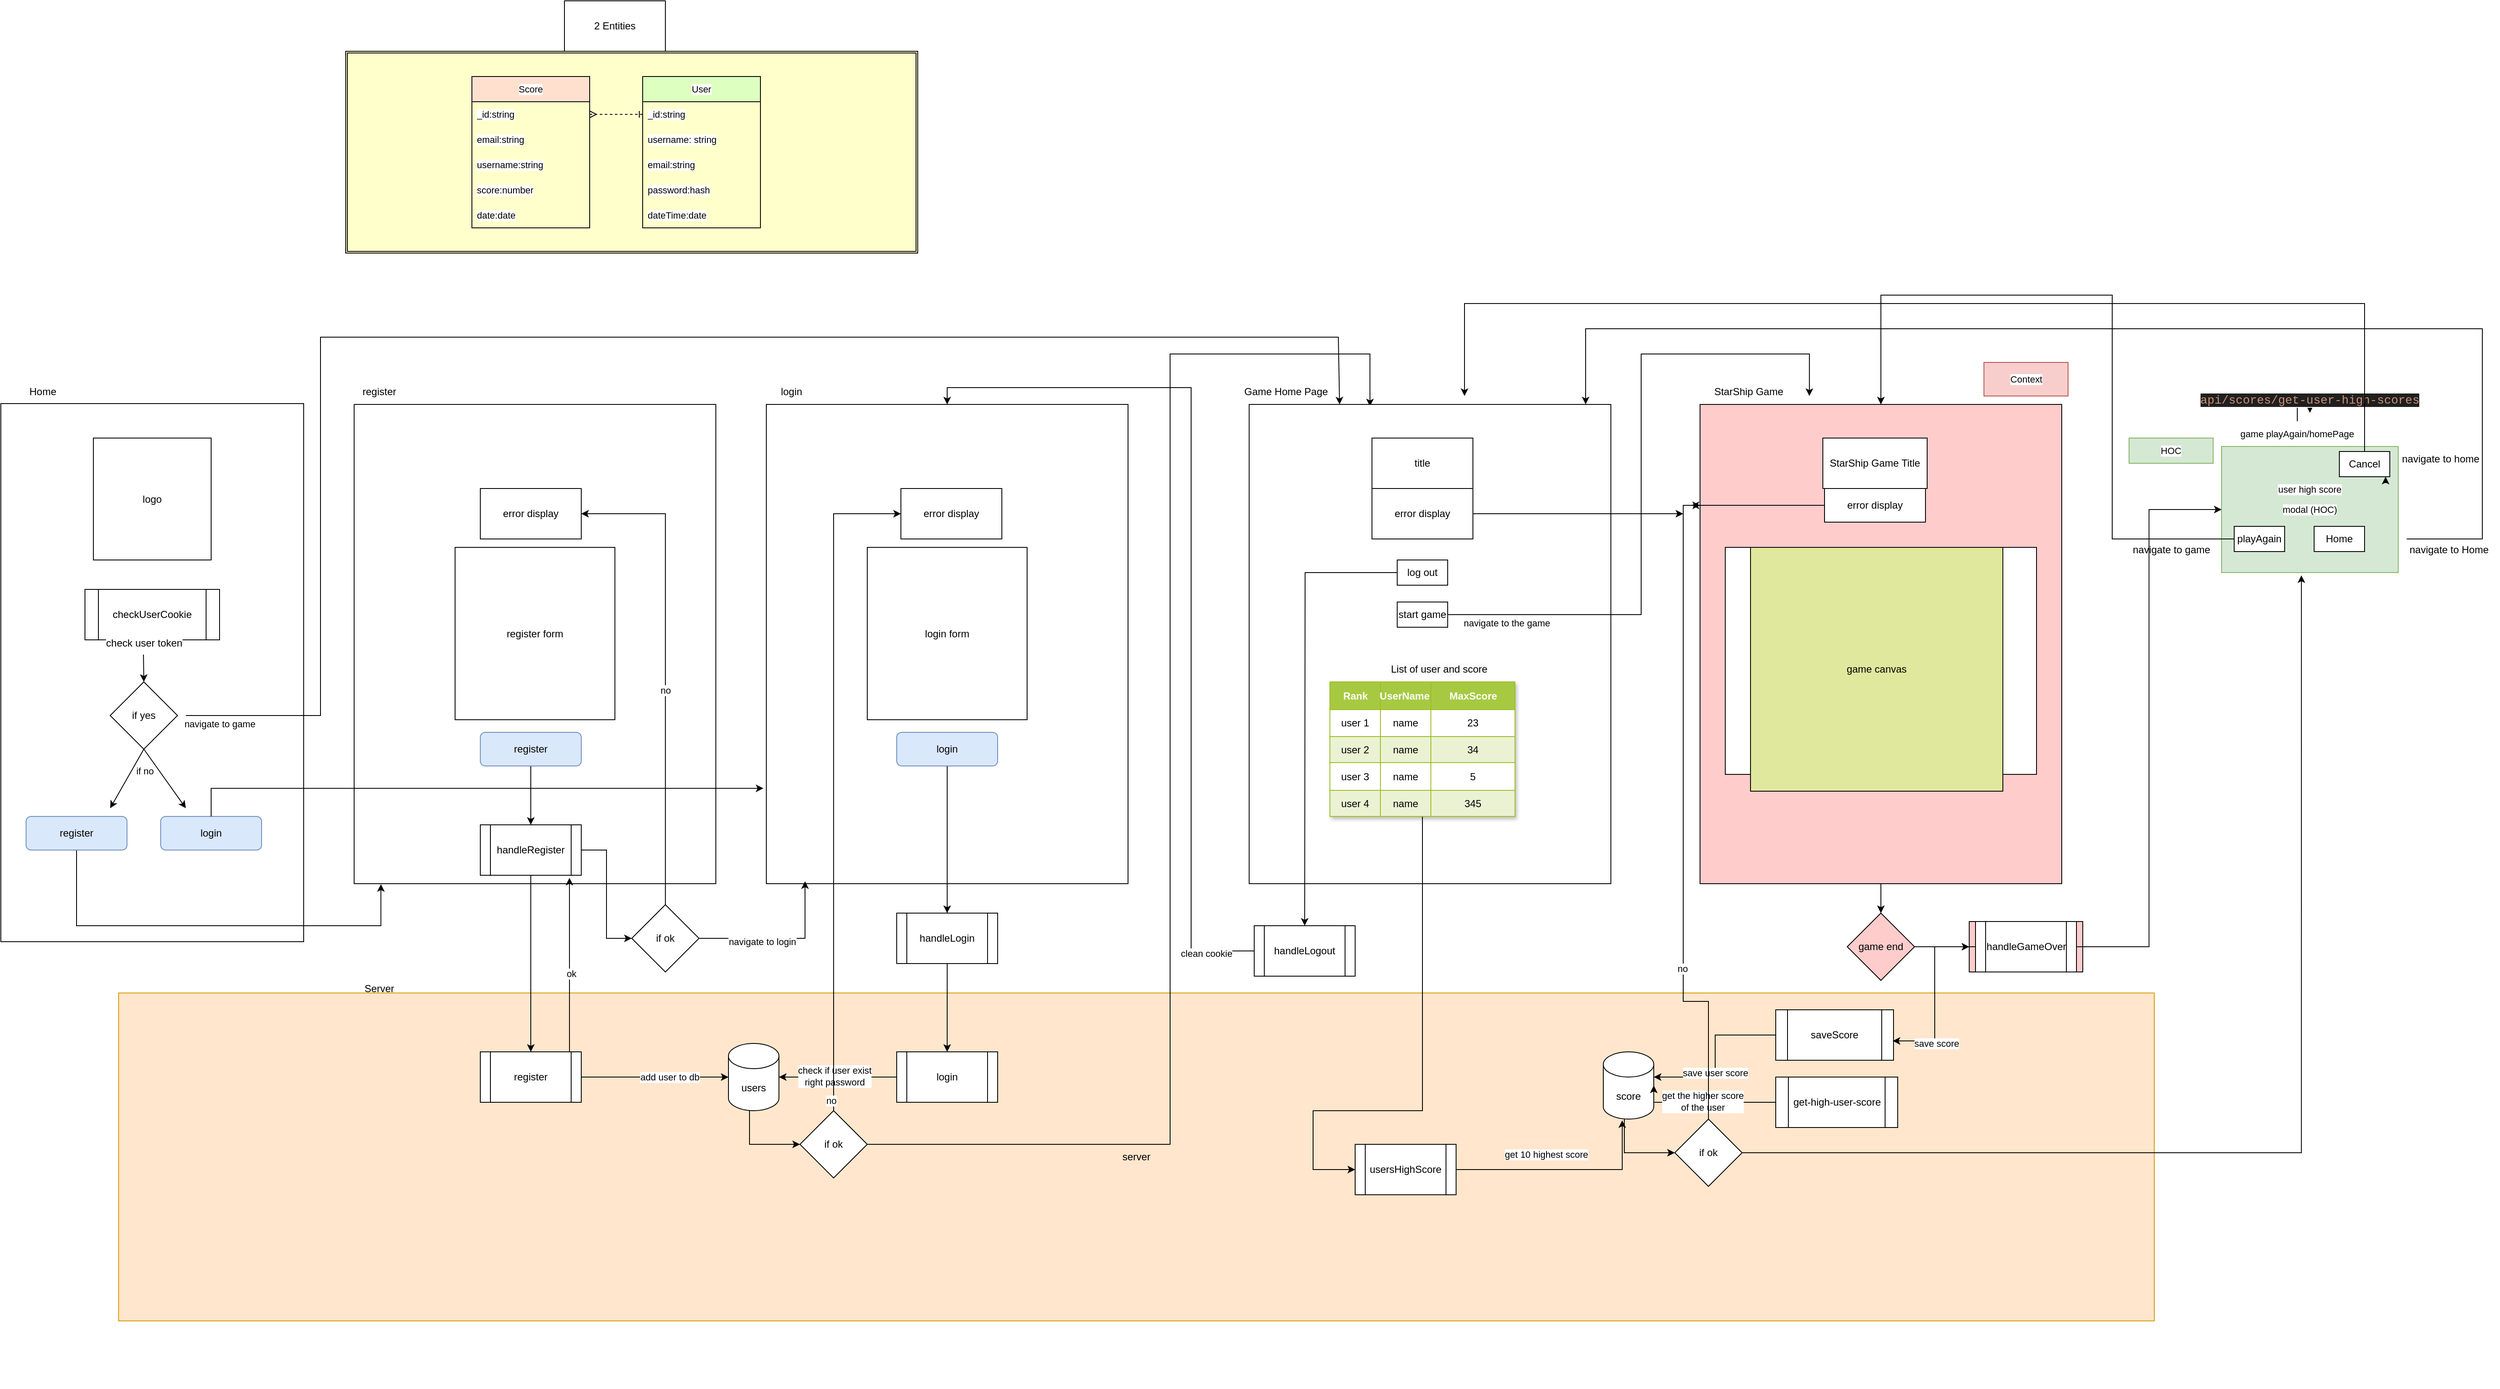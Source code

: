 <mxfile version="26.0.8">
  <diagram name="Page-1" id="k-P0Dg9uhMss6Fge-bEl">
    <mxGraphModel grid="1" page="1" gridSize="10" guides="1" tooltips="1" connect="1" arrows="1" fold="1" pageScale="1" pageWidth="850" pageHeight="1100" math="0" shadow="0">
      <root>
        <mxCell id="0" />
        <mxCell id="1" parent="0" />
        <mxCell id="sQpi-HUl-UVFbco0kwgm-92" value="" style="rounded=0;whiteSpace=wrap;html=1;fillColor=light-dark(#FFCCCC,var(--ge-dark-color, #121212));" vertex="1" parent="1">
          <mxGeometry x="-12410" y="-9250" width="430" height="570" as="geometry" />
        </mxCell>
        <mxCell id="bscVMvm17ffWbcOlfLfP-103" value="2 Entities" style="rounded=0;whiteSpace=wrap;html=1;" vertex="1" parent="1">
          <mxGeometry x="-13760" y="-9730" width="120" height="60" as="geometry" />
        </mxCell>
        <mxCell id="bscVMvm17ffWbcOlfLfP-102" value="" style="shape=ext;double=1;rounded=0;whiteSpace=wrap;html=1;fillColor=light-dark(#FFFFCC,var(--ge-dark-color, #121212));" vertex="1" parent="1">
          <mxGeometry x="-14020" y="-9670" width="680" height="240" as="geometry" />
        </mxCell>
        <mxCell id="sQpi-HUl-UVFbco0kwgm-53" value="" style="rounded=0;whiteSpace=wrap;html=1;" vertex="1" parent="1">
          <mxGeometry x="-12916" y="-9080" width="370" height="270" as="geometry" />
        </mxCell>
        <mxCell id="sQpi-HUl-UVFbco0kwgm-2" value="" style="rounded=0;whiteSpace=wrap;html=1;" vertex="1" parent="1">
          <mxGeometry x="-14430" y="-9251" width="360" height="640" as="geometry" />
        </mxCell>
        <mxCell id="sQpi-HUl-UVFbco0kwgm-49" value="server" style="rounded=0;whiteSpace=wrap;html=1;fillColor=#ffe6cc;strokeColor=#d79b00;" vertex="1" parent="1">
          <mxGeometry x="-14290" y="-8550" width="2420" height="390" as="geometry" />
        </mxCell>
        <mxCell id="sQpi-HUl-UVFbco0kwgm-1" value="logo" style="rounded=0;whiteSpace=wrap;html=1;" vertex="1" parent="1">
          <mxGeometry x="-14320" y="-9210" width="140" height="145" as="geometry" />
        </mxCell>
        <mxCell id="sQpi-HUl-UVFbco0kwgm-3" style="edgeStyle=orthogonalEdgeStyle;rounded=0;orthogonalLoop=1;jettySize=auto;html=1;entryX=0.074;entryY=1.001;entryDx=0;entryDy=0;entryPerimeter=0;" edge="1" parent="1" source="sQpi-HUl-UVFbco0kwgm-4" target="sQpi-HUl-UVFbco0kwgm-6">
          <mxGeometry relative="1" as="geometry">
            <mxPoint x="-13950" y="-8669" as="targetPoint" />
            <Array as="points">
              <mxPoint x="-14340" y="-8630" />
              <mxPoint x="-13978" y="-8630" />
            </Array>
          </mxGeometry>
        </mxCell>
        <mxCell id="sQpi-HUl-UVFbco0kwgm-4" value="register" style="rounded=1;whiteSpace=wrap;html=1;fillColor=#dae8fc;strokeColor=#6c8ebf;" vertex="1" parent="1">
          <mxGeometry x="-14400" y="-8760" width="120" height="40" as="geometry" />
        </mxCell>
        <mxCell id="sQpi-HUl-UVFbco0kwgm-5" value="login" style="rounded=1;whiteSpace=wrap;html=1;fillColor=#dae8fc;strokeColor=#6c8ebf;" vertex="1" parent="1">
          <mxGeometry x="-14240" y="-8760" width="120" height="40" as="geometry" />
        </mxCell>
        <mxCell id="sQpi-HUl-UVFbco0kwgm-6" value="" style="rounded=0;whiteSpace=wrap;html=1;" vertex="1" parent="1">
          <mxGeometry x="-14010" y="-9250" width="430" height="570" as="geometry" />
        </mxCell>
        <mxCell id="sQpi-HUl-UVFbco0kwgm-7" value="register" style="text;html=1;align=center;verticalAlign=middle;whiteSpace=wrap;rounded=0;" vertex="1" parent="1">
          <mxGeometry x="-14010" y="-9280" width="60" height="30" as="geometry" />
        </mxCell>
        <mxCell id="sQpi-HUl-UVFbco0kwgm-8" value="register form" style="rounded=0;whiteSpace=wrap;html=1;" vertex="1" parent="1">
          <mxGeometry x="-13890" y="-9080" width="190" height="205" as="geometry" />
        </mxCell>
        <mxCell id="sQpi-HUl-UVFbco0kwgm-9" style="edgeStyle=orthogonalEdgeStyle;rounded=0;orthogonalLoop=1;jettySize=auto;html=1;entryX=0.5;entryY=0;entryDx=0;entryDy=0;" edge="1" parent="1" source="sQpi-HUl-UVFbco0kwgm-10" target="sQpi-HUl-UVFbco0kwgm-12">
          <mxGeometry relative="1" as="geometry" />
        </mxCell>
        <mxCell id="sQpi-HUl-UVFbco0kwgm-10" value="register" style="rounded=1;whiteSpace=wrap;html=1;fillColor=#dae8fc;strokeColor=#6c8ebf;" vertex="1" parent="1">
          <mxGeometry x="-13860" y="-8860" width="120" height="40" as="geometry" />
        </mxCell>
        <mxCell id="sQpi-HUl-UVFbco0kwgm-11" style="edgeStyle=orthogonalEdgeStyle;rounded=0;orthogonalLoop=1;jettySize=auto;html=1;entryX=0;entryY=0.5;entryDx=0;entryDy=0;" edge="1" parent="1" source="sQpi-HUl-UVFbco0kwgm-12" target="sQpi-HUl-UVFbco0kwgm-23">
          <mxGeometry relative="1" as="geometry" />
        </mxCell>
        <mxCell id="sQpi-HUl-UVFbco0kwgm-12" value="handleRegister" style="shape=process;whiteSpace=wrap;html=1;backgroundOutline=1;" vertex="1" parent="1">
          <mxGeometry x="-13860" y="-8750" width="120" height="60" as="geometry" />
        </mxCell>
        <mxCell id="sQpi-HUl-UVFbco0kwgm-13" style="edgeStyle=orthogonalEdgeStyle;rounded=0;orthogonalLoop=1;jettySize=auto;html=1;" edge="1" parent="1" source="sQpi-HUl-UVFbco0kwgm-15" target="sQpi-HUl-UVFbco0kwgm-18">
          <mxGeometry relative="1" as="geometry">
            <mxPoint x="-14030" y="-8450" as="targetPoint" />
          </mxGeometry>
        </mxCell>
        <mxCell id="sQpi-HUl-UVFbco0kwgm-14" value="add user to db" style="edgeLabel;html=1;align=center;verticalAlign=middle;resizable=0;points=[];" connectable="0" vertex="1" parent="sQpi-HUl-UVFbco0kwgm-13">
          <mxGeometry x="0.197" relative="1" as="geometry">
            <mxPoint as="offset" />
          </mxGeometry>
        </mxCell>
        <mxCell id="sQpi-HUl-UVFbco0kwgm-15" value="register" style="shape=process;whiteSpace=wrap;html=1;backgroundOutline=1;" vertex="1" parent="1">
          <mxGeometry x="-13860" y="-8480" width="120" height="60" as="geometry" />
        </mxCell>
        <mxCell id="sQpi-HUl-UVFbco0kwgm-16" style="edgeStyle=orthogonalEdgeStyle;rounded=0;orthogonalLoop=1;jettySize=auto;html=1;" edge="1" parent="1" source="sQpi-HUl-UVFbco0kwgm-12" target="sQpi-HUl-UVFbco0kwgm-15">
          <mxGeometry relative="1" as="geometry" />
        </mxCell>
        <mxCell id="sQpi-HUl-UVFbco0kwgm-17" style="edgeStyle=orthogonalEdgeStyle;rounded=0;orthogonalLoop=1;jettySize=auto;html=1;" edge="1" parent="1" source="sQpi-HUl-UVFbco0kwgm-18" target="sQpi-HUl-UVFbco0kwgm-37">
          <mxGeometry relative="1" as="geometry">
            <Array as="points">
              <mxPoint x="-13540" y="-8370" />
            </Array>
          </mxGeometry>
        </mxCell>
        <mxCell id="sQpi-HUl-UVFbco0kwgm-18" value="users" style="shape=cylinder3;whiteSpace=wrap;html=1;boundedLbl=1;backgroundOutline=1;size=15;" vertex="1" parent="1">
          <mxGeometry x="-13565" y="-8490" width="60" height="80" as="geometry" />
        </mxCell>
        <mxCell id="sQpi-HUl-UVFbco0kwgm-19" style="edgeStyle=orthogonalEdgeStyle;rounded=0;orthogonalLoop=1;jettySize=auto;html=1;entryX=0.883;entryY=1.05;entryDx=0;entryDy=0;entryPerimeter=0;" edge="1" parent="1" source="sQpi-HUl-UVFbco0kwgm-15" target="sQpi-HUl-UVFbco0kwgm-12">
          <mxGeometry relative="1" as="geometry">
            <Array as="points">
              <mxPoint x="-13754" y="-8500" />
              <mxPoint x="-13754" y="-8500" />
            </Array>
          </mxGeometry>
        </mxCell>
        <mxCell id="sQpi-HUl-UVFbco0kwgm-20" value="ok" style="edgeLabel;html=1;align=center;verticalAlign=middle;resizable=0;points=[];" connectable="0" vertex="1" parent="sQpi-HUl-UVFbco0kwgm-19">
          <mxGeometry x="-0.098" y="-2" relative="1" as="geometry">
            <mxPoint as="offset" />
          </mxGeometry>
        </mxCell>
        <mxCell id="sQpi-HUl-UVFbco0kwgm-21" style="edgeStyle=orthogonalEdgeStyle;rounded=0;orthogonalLoop=1;jettySize=auto;html=1;entryX=1;entryY=0.5;entryDx=0;entryDy=0;" edge="1" parent="1" source="sQpi-HUl-UVFbco0kwgm-23" target="sQpi-HUl-UVFbco0kwgm-24">
          <mxGeometry relative="1" as="geometry">
            <Array as="points">
              <mxPoint x="-13640" y="-9120" />
            </Array>
          </mxGeometry>
        </mxCell>
        <mxCell id="sQpi-HUl-UVFbco0kwgm-22" value="no" style="edgeLabel;html=1;align=center;verticalAlign=middle;resizable=0;points=[];" connectable="0" vertex="1" parent="sQpi-HUl-UVFbco0kwgm-21">
          <mxGeometry x="-0.097" relative="1" as="geometry">
            <mxPoint as="offset" />
          </mxGeometry>
        </mxCell>
        <mxCell id="sQpi-HUl-UVFbco0kwgm-23" value="if ok" style="rhombus;whiteSpace=wrap;html=1;" vertex="1" parent="1">
          <mxGeometry x="-13680" y="-8655" width="80" height="80" as="geometry" />
        </mxCell>
        <mxCell id="sQpi-HUl-UVFbco0kwgm-24" value="error display" style="rounded=0;whiteSpace=wrap;html=1;" vertex="1" parent="1">
          <mxGeometry x="-13860" y="-9150" width="120" height="60" as="geometry" />
        </mxCell>
        <mxCell id="sQpi-HUl-UVFbco0kwgm-25" value="" style="rounded=0;whiteSpace=wrap;html=1;" vertex="1" parent="1">
          <mxGeometry x="-13520" y="-9250" width="430" height="570" as="geometry" />
        </mxCell>
        <mxCell id="sQpi-HUl-UVFbco0kwgm-26" value="login" style="text;html=1;align=center;verticalAlign=middle;whiteSpace=wrap;rounded=0;" vertex="1" parent="1">
          <mxGeometry x="-13520" y="-9280" width="60" height="30" as="geometry" />
        </mxCell>
        <mxCell id="sQpi-HUl-UVFbco0kwgm-27" value="login form" style="rounded=0;whiteSpace=wrap;html=1;" vertex="1" parent="1">
          <mxGeometry x="-13400" y="-9080" width="190" height="205" as="geometry" />
        </mxCell>
        <mxCell id="sQpi-HUl-UVFbco0kwgm-28" style="edgeStyle=orthogonalEdgeStyle;rounded=0;orthogonalLoop=1;jettySize=auto;html=1;entryX=0.5;entryY=0;entryDx=0;entryDy=0;" edge="1" parent="1" source="sQpi-HUl-UVFbco0kwgm-29" target="sQpi-HUl-UVFbco0kwgm-31">
          <mxGeometry relative="1" as="geometry" />
        </mxCell>
        <mxCell id="sQpi-HUl-UVFbco0kwgm-29" value="login" style="rounded=1;whiteSpace=wrap;html=1;fillColor=#dae8fc;strokeColor=#6c8ebf;" vertex="1" parent="1">
          <mxGeometry x="-13365" y="-8860" width="120" height="40" as="geometry" />
        </mxCell>
        <mxCell id="sQpi-HUl-UVFbco0kwgm-30" style="edgeStyle=orthogonalEdgeStyle;rounded=0;orthogonalLoop=1;jettySize=auto;html=1;entryX=0.5;entryY=0;entryDx=0;entryDy=0;" edge="1" parent="1" source="sQpi-HUl-UVFbco0kwgm-31" target="sQpi-HUl-UVFbco0kwgm-32">
          <mxGeometry relative="1" as="geometry" />
        </mxCell>
        <mxCell id="sQpi-HUl-UVFbco0kwgm-31" value="handleLogin" style="shape=process;whiteSpace=wrap;html=1;backgroundOutline=1;" vertex="1" parent="1">
          <mxGeometry x="-13365" y="-8645" width="120" height="60" as="geometry" />
        </mxCell>
        <mxCell id="sQpi-HUl-UVFbco0kwgm-32" value="login" style="shape=process;whiteSpace=wrap;html=1;backgroundOutline=1;" vertex="1" parent="1">
          <mxGeometry x="-13365" y="-8480" width="120" height="60" as="geometry" />
        </mxCell>
        <mxCell id="sQpi-HUl-UVFbco0kwgm-33" style="edgeStyle=orthogonalEdgeStyle;rounded=0;orthogonalLoop=1;jettySize=auto;html=1;entryX=1;entryY=0.5;entryDx=0;entryDy=0;entryPerimeter=0;" edge="1" parent="1" source="sQpi-HUl-UVFbco0kwgm-32" target="sQpi-HUl-UVFbco0kwgm-18">
          <mxGeometry relative="1" as="geometry" />
        </mxCell>
        <mxCell id="sQpi-HUl-UVFbco0kwgm-34" value="check if user exist&lt;div&gt;right password&lt;/div&gt;" style="edgeLabel;html=1;align=center;verticalAlign=middle;resizable=0;points=[];" connectable="0" vertex="1" parent="sQpi-HUl-UVFbco0kwgm-33">
          <mxGeometry x="0.057" y="-1" relative="1" as="geometry">
            <mxPoint as="offset" />
          </mxGeometry>
        </mxCell>
        <mxCell id="sQpi-HUl-UVFbco0kwgm-36" style="edgeStyle=orthogonalEdgeStyle;rounded=0;orthogonalLoop=1;jettySize=auto;html=1;entryX=0;entryY=0.5;entryDx=0;entryDy=0;" edge="1" parent="1" source="sQpi-HUl-UVFbco0kwgm-37" target="sQpi-HUl-UVFbco0kwgm-38">
          <mxGeometry relative="1" as="geometry">
            <Array as="points">
              <mxPoint x="-13440" y="-9120" />
            </Array>
          </mxGeometry>
        </mxCell>
        <mxCell id="bscVMvm17ffWbcOlfLfP-113" style="edgeStyle=orthogonalEdgeStyle;rounded=0;orthogonalLoop=1;jettySize=auto;html=1;entryX=0.334;entryY=0.004;entryDx=0;entryDy=0;entryPerimeter=0;" edge="1" parent="1" source="sQpi-HUl-UVFbco0kwgm-37" target="sQpi-HUl-UVFbco0kwgm-51">
          <mxGeometry relative="1" as="geometry">
            <mxPoint x="-12810" y="-9310" as="targetPoint" />
            <Array as="points">
              <mxPoint x="-13040" y="-8370" />
              <mxPoint x="-13040" y="-9310" />
              <mxPoint x="-12802" y="-9310" />
            </Array>
          </mxGeometry>
        </mxCell>
        <mxCell id="sQpi-HUl-UVFbco0kwgm-37" value="if ok" style="rhombus;whiteSpace=wrap;html=1;" vertex="1" parent="1">
          <mxGeometry x="-13480" y="-8410" width="80" height="80" as="geometry" />
        </mxCell>
        <mxCell id="sQpi-HUl-UVFbco0kwgm-38" value="error display" style="rounded=0;whiteSpace=wrap;html=1;" vertex="1" parent="1">
          <mxGeometry x="-13360" y="-9150" width="120" height="60" as="geometry" />
        </mxCell>
        <mxCell id="sQpi-HUl-UVFbco0kwgm-39" style="edgeStyle=orthogonalEdgeStyle;rounded=0;orthogonalLoop=1;jettySize=auto;html=1;entryX=0.107;entryY=0.995;entryDx=0;entryDy=0;entryPerimeter=0;" edge="1" parent="1" source="sQpi-HUl-UVFbco0kwgm-23" target="sQpi-HUl-UVFbco0kwgm-25">
          <mxGeometry relative="1" as="geometry" />
        </mxCell>
        <mxCell id="sQpi-HUl-UVFbco0kwgm-40" value="navigate to login" style="edgeLabel;html=1;align=center;verticalAlign=middle;resizable=0;points=[];" connectable="0" vertex="1" parent="sQpi-HUl-UVFbco0kwgm-39">
          <mxGeometry x="-0.226" y="-4" relative="1" as="geometry">
            <mxPoint as="offset" />
          </mxGeometry>
        </mxCell>
        <mxCell id="sQpi-HUl-UVFbco0kwgm-47" style="edgeStyle=orthogonalEdgeStyle;rounded=0;orthogonalLoop=1;jettySize=auto;html=1;entryX=-0.008;entryY=0.801;entryDx=0;entryDy=0;entryPerimeter=0;" edge="1" parent="1" source="sQpi-HUl-UVFbco0kwgm-5" target="sQpi-HUl-UVFbco0kwgm-25">
          <mxGeometry relative="1" as="geometry">
            <Array as="points">
              <mxPoint x="-14180" y="-8793" />
            </Array>
          </mxGeometry>
        </mxCell>
        <mxCell id="sQpi-HUl-UVFbco0kwgm-48" value="Server" style="text;html=1;align=center;verticalAlign=middle;whiteSpace=wrap;rounded=0;" vertex="1" parent="1">
          <mxGeometry x="-14010" y="-8570" width="60" height="30" as="geometry" />
        </mxCell>
        <mxCell id="sQpi-HUl-UVFbco0kwgm-50" value="Home" style="text;html=1;align=center;verticalAlign=middle;whiteSpace=wrap;rounded=0;" vertex="1" parent="1">
          <mxGeometry x="-14410" y="-9280" width="60" height="30" as="geometry" />
        </mxCell>
        <mxCell id="sQpi-HUl-UVFbco0kwgm-51" value="" style="rounded=0;whiteSpace=wrap;html=1;" vertex="1" parent="1">
          <mxGeometry x="-12946" y="-9250" width="430" height="570" as="geometry" />
        </mxCell>
        <mxCell id="sQpi-HUl-UVFbco0kwgm-52" value="Game Home Page" style="text;html=1;align=center;verticalAlign=middle;whiteSpace=wrap;rounded=0;" vertex="1" parent="1">
          <mxGeometry x="-12960" y="-9280" width="116" height="30" as="geometry" />
        </mxCell>
        <mxCell id="bscVMvm17ffWbcOlfLfP-128" style="edgeStyle=orthogonalEdgeStyle;rounded=0;orthogonalLoop=1;jettySize=auto;html=1;entryX=0.5;entryY=0;entryDx=0;entryDy=0;" edge="1" parent="1" source="sQpi-HUl-UVFbco0kwgm-56" target="sQpi-HUl-UVFbco0kwgm-25">
          <mxGeometry relative="1" as="geometry" />
        </mxCell>
        <mxCell id="sQpi-HUl-UVFbco0kwgm-56" value="handleLogout" style="shape=process;whiteSpace=wrap;html=1;backgroundOutline=1;" vertex="1" parent="1">
          <mxGeometry x="-12940" y="-8630" width="120" height="60" as="geometry" />
        </mxCell>
        <mxCell id="bscVMvm17ffWbcOlfLfP-131" style="edgeStyle=orthogonalEdgeStyle;rounded=0;orthogonalLoop=1;jettySize=auto;html=1;" edge="1" parent="1" source="sQpi-HUl-UVFbco0kwgm-57">
          <mxGeometry relative="1" as="geometry">
            <mxPoint x="-12430" y="-9120" as="targetPoint" />
          </mxGeometry>
        </mxCell>
        <mxCell id="sQpi-HUl-UVFbco0kwgm-57" value="error display" style="rounded=0;whiteSpace=wrap;html=1;" vertex="1" parent="1">
          <mxGeometry x="-12800" y="-9150" width="120" height="60" as="geometry" />
        </mxCell>
        <mxCell id="sQpi-HUl-UVFbco0kwgm-60" value="checkUserCookie" style="shape=process;whiteSpace=wrap;html=1;backgroundOutline=1;" vertex="1" parent="1">
          <mxGeometry x="-14330" y="-9030" width="160" height="60" as="geometry" />
        </mxCell>
        <mxCell id="sQpi-HUl-UVFbco0kwgm-61" value="if yes" style="rhombus;whiteSpace=wrap;html=1;" vertex="1" parent="1">
          <mxGeometry x="-14300" y="-8920" width="80" height="80" as="geometry" />
        </mxCell>
        <mxCell id="sQpi-HUl-UVFbco0kwgm-63" style="edgeStyle=orthogonalEdgeStyle;rounded=0;orthogonalLoop=1;jettySize=auto;html=1;" edge="1" parent="1">
          <mxGeometry relative="1" as="geometry">
            <mxPoint x="-14260.48" y="-8952.51" as="sourcePoint" />
            <mxPoint x="-14260" y="-8920" as="targetPoint" />
            <Array as="points" />
          </mxGeometry>
        </mxCell>
        <mxCell id="sQpi-HUl-UVFbco0kwgm-64" value="check user token" style="edgeLabel;html=1;align=center;verticalAlign=middle;resizable=0;points=[];rounded=0;strokeColor=#d79b00;fontFamily=Helvetica;fontSize=12;fontColor=default;fillColor=#ffe6cc;" connectable="0" vertex="1" parent="sQpi-HUl-UVFbco0kwgm-63">
          <mxGeometry x="0.337" y="3" relative="1" as="geometry">
            <mxPoint x="-3" y="-35" as="offset" />
          </mxGeometry>
        </mxCell>
        <mxCell id="sQpi-HUl-UVFbco0kwgm-70" value="" style="endArrow=classic;html=1;rounded=0;fontFamily=Helvetica;fontSize=12;fontColor=default;entryX=0.25;entryY=0;entryDx=0;entryDy=0;" edge="1" parent="1" target="sQpi-HUl-UVFbco0kwgm-51">
          <mxGeometry width="50" height="50" relative="1" as="geometry">
            <mxPoint x="-14210" y="-8880" as="sourcePoint" />
            <mxPoint x="-12860" y="-9340" as="targetPoint" />
            <Array as="points">
              <mxPoint x="-14050" y="-8880" />
              <mxPoint x="-14050" y="-9330" />
              <mxPoint x="-12840" y="-9330" />
            </Array>
          </mxGeometry>
        </mxCell>
        <mxCell id="sQpi-HUl-UVFbco0kwgm-73" value="navigate to game" style="edgeLabel;html=1;align=center;verticalAlign=middle;resizable=0;points=[];" connectable="0" vertex="1" parent="1">
          <mxGeometry x="-14170" y="-8870" as="geometry" />
        </mxCell>
        <mxCell id="sQpi-HUl-UVFbco0kwgm-74" value="" style="endArrow=classic;html=1;rounded=0;fontFamily=Helvetica;fontSize=12;fontColor=default;entryX=0.611;entryY=0.752;entryDx=0;entryDy=0;entryPerimeter=0;" edge="1" parent="1" target="sQpi-HUl-UVFbco0kwgm-2">
          <mxGeometry width="50" height="50" relative="1" as="geometry">
            <mxPoint x="-14260" y="-8840" as="sourcePoint" />
            <mxPoint x="-14230" y="-8745" as="targetPoint" />
          </mxGeometry>
        </mxCell>
        <mxCell id="sQpi-HUl-UVFbco0kwgm-76" value="" style="endArrow=classic;html=1;rounded=0;fontFamily=Helvetica;fontSize=12;fontColor=default;entryX=0.361;entryY=0.752;entryDx=0;entryDy=0;entryPerimeter=0;" edge="1" parent="1" target="sQpi-HUl-UVFbco0kwgm-2">
          <mxGeometry width="50" height="50" relative="1" as="geometry">
            <mxPoint x="-14260" y="-8840" as="sourcePoint" />
            <mxPoint x="-14329" y="-8763" as="targetPoint" />
            <Array as="points">
              <mxPoint x="-14260" y="-8840" />
            </Array>
          </mxGeometry>
        </mxCell>
        <mxCell id="sQpi-HUl-UVFbco0kwgm-78" value="if no" style="edgeLabel;html=1;align=center;verticalAlign=middle;resizable=0;points=[];" connectable="0" vertex="1" parent="1">
          <mxGeometry x="-14260" y="-8820" as="geometry">
            <mxPoint x="1" y="6" as="offset" />
          </mxGeometry>
        </mxCell>
        <mxCell id="sQpi-HUl-UVFbco0kwgm-79" value="title" style="rounded=0;whiteSpace=wrap;html=1;" vertex="1" parent="1">
          <mxGeometry x="-12800" y="-9210" width="120" height="60" as="geometry" />
        </mxCell>
        <mxCell id="sQpi-HUl-UVFbco0kwgm-89" style="edgeStyle=orthogonalEdgeStyle;rounded=0;orthogonalLoop=1;jettySize=auto;html=1;fontFamily=Helvetica;fontSize=12;fontColor=default;" edge="1" parent="1" source="sQpi-HUl-UVFbco0kwgm-80">
          <mxGeometry relative="1" as="geometry">
            <mxPoint x="-12880" y="-8630" as="targetPoint" />
          </mxGeometry>
        </mxCell>
        <mxCell id="sQpi-HUl-UVFbco0kwgm-80" value="log out" style="rounded=0;whiteSpace=wrap;html=1;" vertex="1" parent="1">
          <mxGeometry x="-12770" y="-9065" width="60" height="30" as="geometry" />
        </mxCell>
        <mxCell id="sQpi-HUl-UVFbco0kwgm-81" value="start game" style="rounded=0;whiteSpace=wrap;html=1;" vertex="1" parent="1">
          <mxGeometry x="-12770" y="-9015" width="60" height="30" as="geometry" />
        </mxCell>
        <mxCell id="sQpi-HUl-UVFbco0kwgm-88" value="" style="endArrow=classic;html=1;rounded=0;fontFamily=Helvetica;fontSize=12;fontColor=default;exitX=1;exitY=0.5;exitDx=0;exitDy=0;" edge="1" parent="1" source="sQpi-HUl-UVFbco0kwgm-81">
          <mxGeometry width="50" height="50" relative="1" as="geometry">
            <mxPoint x="-12690" y="-9050" as="sourcePoint" />
            <mxPoint x="-12280" y="-9260" as="targetPoint" />
            <Array as="points">
              <mxPoint x="-12610" y="-9000" />
              <mxPoint x="-12600" y="-9000" />
              <mxPoint x="-12570" y="-9000" />
              <mxPoint x="-12480" y="-9000" />
              <mxPoint x="-12480" y="-9310" />
              <mxPoint x="-12280" y="-9310" />
            </Array>
          </mxGeometry>
        </mxCell>
        <mxCell id="sQpi-HUl-UVFbco0kwgm-91" value="" style="rounded=0;whiteSpace=wrap;html=1;" vertex="1" parent="1">
          <mxGeometry x="-12380" y="-9080" width="370" height="270" as="geometry" />
        </mxCell>
        <mxCell id="bscVMvm17ffWbcOlfLfP-62" style="edgeStyle=orthogonalEdgeStyle;rounded=0;orthogonalLoop=1;jettySize=auto;html=1;" edge="1" parent="1" source="sQpi-HUl-UVFbco0kwgm-92">
          <mxGeometry relative="1" as="geometry">
            <mxPoint x="-12195" y="-8610" as="targetPoint" />
          </mxGeometry>
        </mxCell>
        <mxCell id="bscVMvm17ffWbcOlfLfP-64" value="" style="edgeStyle=orthogonalEdgeStyle;rounded=0;orthogonalLoop=1;jettySize=auto;html=1;" edge="1" parent="1" source="sQpi-HUl-UVFbco0kwgm-92" target="bscVMvm17ffWbcOlfLfP-63">
          <mxGeometry relative="1" as="geometry" />
        </mxCell>
        <mxCell id="sQpi-HUl-UVFbco0kwgm-94" value="StarShip Game Title" style="rounded=0;whiteSpace=wrap;html=1;" vertex="1" parent="1">
          <mxGeometry x="-12264" y="-9210" width="124" height="60" as="geometry" />
        </mxCell>
        <mxCell id="sQpi-HUl-UVFbco0kwgm-101" value="StarShip Game" style="text;html=1;align=center;verticalAlign=middle;whiteSpace=wrap;rounded=0;" vertex="1" parent="1">
          <mxGeometry x="-12410" y="-9280" width="116" height="30" as="geometry" />
        </mxCell>
        <mxCell id="sQpi-HUl-UVFbco0kwgm-102" value="game canvas" style="rounded=0;whiteSpace=wrap;html=1;fillColor=light-dark(#E0E89D,var(--ge-dark-color, #121212));" vertex="1" parent="1">
          <mxGeometry x="-12350" y="-9080" width="300" height="290" as="geometry" />
        </mxCell>
        <mxCell id="sQpi-HUl-UVFbco0kwgm-103" value="navigate to the game" style="edgeLabel;html=1;align=center;verticalAlign=middle;resizable=0;points=[];" connectable="0" vertex="1" parent="1">
          <mxGeometry x="-12640" y="-8990" as="geometry" />
        </mxCell>
        <mxCell id="bscVMvm17ffWbcOlfLfP-19" value="modal (HOC)" style="rounded=0;whiteSpace=wrap;html=1;fontFamily=Helvetica;fontSize=11;labelBackgroundColor=default;fillColor=#d5e8d4;strokeColor=#82b366;" vertex="1" parent="1">
          <mxGeometry x="-11790" y="-9200" width="210" height="150" as="geometry" />
        </mxCell>
        <mxCell id="bscVMvm17ffWbcOlfLfP-75" value="" style="edgeStyle=orthogonalEdgeStyle;rounded=0;orthogonalLoop=1;jettySize=auto;html=1;" edge="1" parent="1" source="bscVMvm17ffWbcOlfLfP-22" target="bscVMvm17ffWbcOlfLfP-31">
          <mxGeometry relative="1" as="geometry" />
        </mxCell>
        <mxCell id="bscVMvm17ffWbcOlfLfP-22" value="game playAgain/homePage" style="text;html=1;align=center;verticalAlign=middle;whiteSpace=wrap;rounded=0;fontFamily=Helvetica;fontSize=11;fontColor=default;labelBackgroundColor=default;" vertex="1" parent="1">
          <mxGeometry x="-11790" y="-9230" width="180" height="30" as="geometry" />
        </mxCell>
        <mxCell id="bscVMvm17ffWbcOlfLfP-26" value="HOC" style="rounded=0;whiteSpace=wrap;html=1;fontFamily=Helvetica;fontSize=11;labelBackgroundColor=default;fillColor=#d5e8d4;strokeColor=#82b366;" vertex="1" parent="1">
          <mxGeometry x="-11900" y="-9210" width="100" height="30" as="geometry" />
        </mxCell>
        <mxCell id="bscVMvm17ffWbcOlfLfP-27" value="Context" style="rounded=0;whiteSpace=wrap;html=1;fontFamily=Helvetica;fontSize=11;labelBackgroundColor=default;fillColor=#f8cecc;strokeColor=#b85450;" vertex="1" parent="1">
          <mxGeometry x="-12072.5" y="-9300" width="100" height="40" as="geometry" />
        </mxCell>
        <mxCell id="bscVMvm17ffWbcOlfLfP-31" value="&lt;span style=&quot;color: rgb(206, 145, 120); background-color: rgb(31, 31, 31); font-family: Consolas, &amp;quot;Courier New&amp;quot;, monospace; font-size: 14px; white-space: pre;&quot;&gt;api/scores/get-user-high-scores&lt;/span&gt;" style="text;html=1;align=center;verticalAlign=middle;whiteSpace=wrap;rounded=0;fontFamily=Helvetica;fontSize=11;fontColor=#6D24FF;labelBackgroundColor=default;" vertex="1" parent="1">
          <mxGeometry x="-11810" y="-9270" width="250" height="30" as="geometry" />
        </mxCell>
        <mxCell id="bscVMvm17ffWbcOlfLfP-35" value="user high score" style="text;html=1;align=center;verticalAlign=middle;whiteSpace=wrap;rounded=0;fontFamily=Helvetica;fontSize=11;fontColor=default;labelBackgroundColor=default;" vertex="1" parent="1">
          <mxGeometry x="-11775" y="-9164" width="180" height="30" as="geometry" />
        </mxCell>
        <mxCell id="bscVMvm17ffWbcOlfLfP-71" style="edgeStyle=orthogonalEdgeStyle;rounded=0;orthogonalLoop=1;jettySize=auto;html=1;" edge="1" parent="1" source="bscVMvm17ffWbcOlfLfP-36" target="sQpi-HUl-UVFbco0kwgm-92">
          <mxGeometry relative="1" as="geometry">
            <mxPoint x="-12120" y="-9260" as="targetPoint" />
            <Array as="points">
              <mxPoint x="-11920" y="-9090" />
              <mxPoint x="-11920" y="-9380" />
              <mxPoint x="-12195" y="-9380" />
            </Array>
          </mxGeometry>
        </mxCell>
        <mxCell id="bscVMvm17ffWbcOlfLfP-36" value="playAgain" style="rounded=0;whiteSpace=wrap;html=1;" vertex="1" parent="1">
          <mxGeometry x="-11775" y="-9105" width="60" height="30" as="geometry" />
        </mxCell>
        <mxCell id="bscVMvm17ffWbcOlfLfP-69" style="edgeStyle=orthogonalEdgeStyle;rounded=0;orthogonalLoop=1;jettySize=auto;html=1;" edge="1" parent="1">
          <mxGeometry relative="1" as="geometry">
            <mxPoint x="-12546" y="-9250.08" as="targetPoint" />
            <mxPoint x="-11570" y="-9090" as="sourcePoint" />
            <Array as="points">
              <mxPoint x="-11480" y="-9090" />
              <mxPoint x="-11480" y="-9340" />
              <mxPoint x="-12546" y="-9340" />
            </Array>
          </mxGeometry>
        </mxCell>
        <mxCell id="bscVMvm17ffWbcOlfLfP-37" value="Home" style="rounded=0;whiteSpace=wrap;html=1;" vertex="1" parent="1">
          <mxGeometry x="-11680" y="-9105" width="60" height="30" as="geometry" />
        </mxCell>
        <mxCell id="bscVMvm17ffWbcOlfLfP-73" style="edgeStyle=orthogonalEdgeStyle;rounded=0;orthogonalLoop=1;jettySize=auto;html=1;" edge="1" parent="1" source="bscVMvm17ffWbcOlfLfP-38">
          <mxGeometry relative="1" as="geometry">
            <mxPoint x="-12690" y="-9260" as="targetPoint" />
            <Array as="points">
              <mxPoint x="-11620" y="-9370" />
              <mxPoint x="-12690" y="-9370" />
            </Array>
          </mxGeometry>
        </mxCell>
        <mxCell id="bscVMvm17ffWbcOlfLfP-38" value="Cancel" style="rounded=0;whiteSpace=wrap;html=1;" vertex="1" parent="1">
          <mxGeometry x="-11650" y="-9194" width="60" height="30" as="geometry" />
        </mxCell>
        <mxCell id="bscVMvm17ffWbcOlfLfP-122" style="edgeStyle=orthogonalEdgeStyle;rounded=0;orthogonalLoop=1;jettySize=auto;html=1;entryX=0;entryY=0.5;entryDx=0;entryDy=0;" edge="1" parent="1" source="bscVMvm17ffWbcOlfLfP-39" target="bscVMvm17ffWbcOlfLfP-114">
          <mxGeometry relative="1" as="geometry">
            <Array as="points">
              <mxPoint x="-12740" y="-8410" />
              <mxPoint x="-12870" y="-8410" />
              <mxPoint x="-12870" y="-8340" />
            </Array>
          </mxGeometry>
        </mxCell>
        <mxCell id="bscVMvm17ffWbcOlfLfP-39" value="Assets" style="childLayout=tableLayout;recursiveResize=0;strokeColor=#98bf21;fillColor=#A7C942;shadow=1;" vertex="1" parent="1">
          <mxGeometry x="-12850" y="-8920" width="220" height="160" as="geometry" />
        </mxCell>
        <mxCell id="bscVMvm17ffWbcOlfLfP-40" style="shape=tableRow;horizontal=0;startSize=0;swimlaneHead=0;swimlaneBody=0;top=0;left=0;bottom=0;right=0;dropTarget=0;collapsible=0;recursiveResize=0;expand=0;fontStyle=0;strokeColor=inherit;fillColor=#ffffff;" vertex="1" parent="bscVMvm17ffWbcOlfLfP-39">
          <mxGeometry width="220" height="33" as="geometry" />
        </mxCell>
        <mxCell id="bscVMvm17ffWbcOlfLfP-41" value="Rank" style="connectable=0;recursiveResize=0;strokeColor=inherit;fillColor=#A7C942;align=center;fontStyle=1;fontColor=#FFFFFF;html=1;" vertex="1" parent="bscVMvm17ffWbcOlfLfP-40">
          <mxGeometry width="60" height="33" as="geometry">
            <mxRectangle width="60" height="33" as="alternateBounds" />
          </mxGeometry>
        </mxCell>
        <mxCell id="bscVMvm17ffWbcOlfLfP-42" value="UserName&amp;nbsp;" style="connectable=0;recursiveResize=0;strokeColor=inherit;fillColor=#A7C942;align=center;fontStyle=1;fontColor=#FFFFFF;html=1;" vertex="1" parent="bscVMvm17ffWbcOlfLfP-40">
          <mxGeometry x="60" width="60" height="33" as="geometry">
            <mxRectangle width="60" height="33" as="alternateBounds" />
          </mxGeometry>
        </mxCell>
        <mxCell id="bscVMvm17ffWbcOlfLfP-43" value="MaxScore" style="connectable=0;recursiveResize=0;strokeColor=inherit;fillColor=#A7C942;align=center;fontStyle=1;fontColor=#FFFFFF;html=1;" vertex="1" parent="bscVMvm17ffWbcOlfLfP-40">
          <mxGeometry x="120" width="100" height="33" as="geometry">
            <mxRectangle width="100" height="33" as="alternateBounds" />
          </mxGeometry>
        </mxCell>
        <mxCell id="bscVMvm17ffWbcOlfLfP-44" value="" style="shape=tableRow;horizontal=0;startSize=0;swimlaneHead=0;swimlaneBody=0;top=0;left=0;bottom=0;right=0;dropTarget=0;collapsible=0;recursiveResize=0;expand=0;fontStyle=0;strokeColor=inherit;fillColor=#ffffff;" vertex="1" parent="bscVMvm17ffWbcOlfLfP-39">
          <mxGeometry y="33" width="220" height="32" as="geometry" />
        </mxCell>
        <mxCell id="bscVMvm17ffWbcOlfLfP-45" value="user 1" style="connectable=0;recursiveResize=0;strokeColor=inherit;fillColor=inherit;align=center;whiteSpace=wrap;html=1;" vertex="1" parent="bscVMvm17ffWbcOlfLfP-44">
          <mxGeometry width="60" height="32" as="geometry">
            <mxRectangle width="60" height="32" as="alternateBounds" />
          </mxGeometry>
        </mxCell>
        <mxCell id="bscVMvm17ffWbcOlfLfP-46" value="name" style="connectable=0;recursiveResize=0;strokeColor=inherit;fillColor=inherit;align=center;whiteSpace=wrap;html=1;" vertex="1" parent="bscVMvm17ffWbcOlfLfP-44">
          <mxGeometry x="60" width="60" height="32" as="geometry">
            <mxRectangle width="60" height="32" as="alternateBounds" />
          </mxGeometry>
        </mxCell>
        <mxCell id="bscVMvm17ffWbcOlfLfP-47" value="23" style="connectable=0;recursiveResize=0;strokeColor=inherit;fillColor=inherit;align=center;whiteSpace=wrap;html=1;" vertex="1" parent="bscVMvm17ffWbcOlfLfP-44">
          <mxGeometry x="120" width="100" height="32" as="geometry">
            <mxRectangle width="100" height="32" as="alternateBounds" />
          </mxGeometry>
        </mxCell>
        <mxCell id="bscVMvm17ffWbcOlfLfP-48" value="" style="shape=tableRow;horizontal=0;startSize=0;swimlaneHead=0;swimlaneBody=0;top=0;left=0;bottom=0;right=0;dropTarget=0;collapsible=0;recursiveResize=0;expand=0;fontStyle=1;strokeColor=inherit;fillColor=#EAF2D3;" vertex="1" parent="bscVMvm17ffWbcOlfLfP-39">
          <mxGeometry y="65" width="220" height="31" as="geometry" />
        </mxCell>
        <mxCell id="bscVMvm17ffWbcOlfLfP-49" value="user 2" style="connectable=0;recursiveResize=0;strokeColor=inherit;fillColor=inherit;whiteSpace=wrap;html=1;" vertex="1" parent="bscVMvm17ffWbcOlfLfP-48">
          <mxGeometry width="60" height="31" as="geometry">
            <mxRectangle width="60" height="31" as="alternateBounds" />
          </mxGeometry>
        </mxCell>
        <mxCell id="bscVMvm17ffWbcOlfLfP-50" value="name" style="connectable=0;recursiveResize=0;strokeColor=inherit;fillColor=inherit;whiteSpace=wrap;html=1;" vertex="1" parent="bscVMvm17ffWbcOlfLfP-48">
          <mxGeometry x="60" width="60" height="31" as="geometry">
            <mxRectangle width="60" height="31" as="alternateBounds" />
          </mxGeometry>
        </mxCell>
        <mxCell id="bscVMvm17ffWbcOlfLfP-51" value="34" style="connectable=0;recursiveResize=0;strokeColor=inherit;fillColor=inherit;whiteSpace=wrap;html=1;" vertex="1" parent="bscVMvm17ffWbcOlfLfP-48">
          <mxGeometry x="120" width="100" height="31" as="geometry">
            <mxRectangle width="100" height="31" as="alternateBounds" />
          </mxGeometry>
        </mxCell>
        <mxCell id="bscVMvm17ffWbcOlfLfP-52" value="" style="shape=tableRow;horizontal=0;startSize=0;swimlaneHead=0;swimlaneBody=0;top=0;left=0;bottom=0;right=0;dropTarget=0;collapsible=0;recursiveResize=0;expand=0;fontStyle=0;strokeColor=inherit;fillColor=#ffffff;" vertex="1" parent="bscVMvm17ffWbcOlfLfP-39">
          <mxGeometry y="96" width="220" height="33" as="geometry" />
        </mxCell>
        <mxCell id="bscVMvm17ffWbcOlfLfP-53" value="user 3" style="connectable=0;recursiveResize=0;strokeColor=inherit;fillColor=inherit;fontStyle=0;align=center;whiteSpace=wrap;html=1;" vertex="1" parent="bscVMvm17ffWbcOlfLfP-52">
          <mxGeometry width="60" height="33" as="geometry">
            <mxRectangle width="60" height="33" as="alternateBounds" />
          </mxGeometry>
        </mxCell>
        <mxCell id="bscVMvm17ffWbcOlfLfP-54" value="name" style="connectable=0;recursiveResize=0;strokeColor=inherit;fillColor=inherit;fontStyle=0;align=center;whiteSpace=wrap;html=1;" vertex="1" parent="bscVMvm17ffWbcOlfLfP-52">
          <mxGeometry x="60" width="60" height="33" as="geometry">
            <mxRectangle width="60" height="33" as="alternateBounds" />
          </mxGeometry>
        </mxCell>
        <mxCell id="bscVMvm17ffWbcOlfLfP-55" value="5" style="connectable=0;recursiveResize=0;strokeColor=inherit;fillColor=inherit;fontStyle=0;align=center;whiteSpace=wrap;html=1;" vertex="1" parent="bscVMvm17ffWbcOlfLfP-52">
          <mxGeometry x="120" width="100" height="33" as="geometry">
            <mxRectangle width="100" height="33" as="alternateBounds" />
          </mxGeometry>
        </mxCell>
        <mxCell id="bscVMvm17ffWbcOlfLfP-56" value="" style="shape=tableRow;horizontal=0;startSize=0;swimlaneHead=0;swimlaneBody=0;top=0;left=0;bottom=0;right=0;dropTarget=0;collapsible=0;recursiveResize=0;expand=0;fontStyle=1;strokeColor=inherit;fillColor=#EAF2D3;" vertex="1" parent="bscVMvm17ffWbcOlfLfP-39">
          <mxGeometry y="129" width="220" height="31" as="geometry" />
        </mxCell>
        <mxCell id="bscVMvm17ffWbcOlfLfP-57" value="user 4" style="connectable=0;recursiveResize=0;strokeColor=inherit;fillColor=inherit;whiteSpace=wrap;html=1;" vertex="1" parent="bscVMvm17ffWbcOlfLfP-56">
          <mxGeometry width="60" height="31" as="geometry">
            <mxRectangle width="60" height="31" as="alternateBounds" />
          </mxGeometry>
        </mxCell>
        <mxCell id="bscVMvm17ffWbcOlfLfP-58" value="name" style="connectable=0;recursiveResize=0;strokeColor=inherit;fillColor=inherit;whiteSpace=wrap;html=1;" vertex="1" parent="bscVMvm17ffWbcOlfLfP-56">
          <mxGeometry x="60" width="60" height="31" as="geometry">
            <mxRectangle width="60" height="31" as="alternateBounds" />
          </mxGeometry>
        </mxCell>
        <mxCell id="bscVMvm17ffWbcOlfLfP-59" value="345" style="connectable=0;recursiveResize=0;strokeColor=inherit;fillColor=inherit;whiteSpace=wrap;html=1;" vertex="1" parent="bscVMvm17ffWbcOlfLfP-56">
          <mxGeometry x="120" width="100" height="31" as="geometry">
            <mxRectangle width="100" height="31" as="alternateBounds" />
          </mxGeometry>
        </mxCell>
        <mxCell id="bscVMvm17ffWbcOlfLfP-60" value="&lt;span style=&quot;font-size: 12px; background-color: rgb(251, 251, 251);&quot;&gt;List of user and score&lt;/span&gt;" style="text;html=1;align=center;verticalAlign=middle;whiteSpace=wrap;rounded=0;fontFamily=Helvetica;fontSize=11;fontColor=default;labelBackgroundColor=default;" vertex="1" parent="1">
          <mxGeometry x="-12810" y="-8950" width="180" height="30" as="geometry" />
        </mxCell>
        <mxCell id="bscVMvm17ffWbcOlfLfP-66" value="" style="edgeStyle=orthogonalEdgeStyle;rounded=0;orthogonalLoop=1;jettySize=auto;html=1;" edge="1" parent="1" source="bscVMvm17ffWbcOlfLfP-63" target="bscVMvm17ffWbcOlfLfP-65">
          <mxGeometry relative="1" as="geometry" />
        </mxCell>
        <mxCell id="bscVMvm17ffWbcOlfLfP-63" value="game end" style="rhombus;whiteSpace=wrap;html=1;fillColor=light-dark(#FFCCCC,var(--ge-dark-color, #121212));rounded=0;" vertex="1" parent="1">
          <mxGeometry x="-12235" y="-8645" width="80" height="80" as="geometry" />
        </mxCell>
        <mxCell id="bscVMvm17ffWbcOlfLfP-65" value="" style="whiteSpace=wrap;html=1;fillColor=light-dark(#FFCCCC,var(--ge-dark-color, #121212));rounded=0;" vertex="1" parent="1">
          <mxGeometry x="-12090" y="-8635" width="135" height="60" as="geometry" />
        </mxCell>
        <mxCell id="bscVMvm17ffWbcOlfLfP-68" style="edgeStyle=orthogonalEdgeStyle;rounded=0;orthogonalLoop=1;jettySize=auto;html=1;entryX=0;entryY=0.5;entryDx=0;entryDy=0;" edge="1" parent="1" source="bscVMvm17ffWbcOlfLfP-67" target="bscVMvm17ffWbcOlfLfP-19">
          <mxGeometry relative="1" as="geometry">
            <mxPoint x="-11870" y="-9130" as="targetPoint" />
          </mxGeometry>
        </mxCell>
        <mxCell id="bscVMvm17ffWbcOlfLfP-67" value="handleGameOver" style="shape=process;whiteSpace=wrap;html=1;backgroundOutline=1;" vertex="1" parent="1">
          <mxGeometry x="-12082.5" y="-8635" width="120" height="60" as="geometry" />
        </mxCell>
        <mxCell id="bscVMvm17ffWbcOlfLfP-70" value="navigate to Home" style="text;html=1;align=center;verticalAlign=middle;resizable=0;points=[];autosize=1;strokeColor=none;fillColor=none;" vertex="1" parent="1">
          <mxGeometry x="-11580" y="-9092" width="120" height="30" as="geometry" />
        </mxCell>
        <mxCell id="bscVMvm17ffWbcOlfLfP-72" value="navigate to game" style="text;html=1;align=center;verticalAlign=middle;resizable=0;points=[];autosize=1;strokeColor=none;fillColor=none;" vertex="1" parent="1">
          <mxGeometry x="-11910" y="-9092" width="120" height="30" as="geometry" />
        </mxCell>
        <mxCell id="bscVMvm17ffWbcOlfLfP-76" style="edgeStyle=orthogonalEdgeStyle;rounded=0;orthogonalLoop=1;jettySize=auto;html=1;exitX=1;exitY=0.25;exitDx=0;exitDy=0;entryX=1;entryY=0;entryDx=0;entryDy=0;" edge="1" parent="1" source="bscVMvm17ffWbcOlfLfP-35" target="bscVMvm17ffWbcOlfLfP-35">
          <mxGeometry relative="1" as="geometry" />
        </mxCell>
        <mxCell id="bscVMvm17ffWbcOlfLfP-77" value="navigate to home" style="text;html=1;align=center;verticalAlign=middle;resizable=0;points=[];autosize=1;strokeColor=none;fillColor=none;" vertex="1" parent="1">
          <mxGeometry x="-11590" y="-9200" width="120" height="30" as="geometry" />
        </mxCell>
        <mxCell id="bscVMvm17ffWbcOlfLfP-78" value="Score" style="swimlane;fontStyle=0;childLayout=stackLayout;horizontal=1;startSize=30;horizontalStack=0;resizeParent=1;resizeParentMax=0;resizeLast=0;collapsible=1;marginBottom=0;whiteSpace=wrap;html=1;fontFamily=Helvetica;fontSize=11;fontColor=default;labelBackgroundColor=default;fillColor=light-dark(#FFE0CE,var(--ge-dark-color, #121212));" vertex="1" parent="1">
          <mxGeometry x="-13870" y="-9640" width="140" height="180" as="geometry" />
        </mxCell>
        <mxCell id="bscVMvm17ffWbcOlfLfP-79" value="_id:string" style="text;strokeColor=none;fillColor=none;align=left;verticalAlign=middle;spacingLeft=4;spacingRight=4;overflow=hidden;points=[[0,0.5],[1,0.5]];portConstraint=eastwest;rotatable=0;whiteSpace=wrap;html=1;fontFamily=Helvetica;fontSize=11;fontColor=default;labelBackgroundColor=default;" vertex="1" parent="bscVMvm17ffWbcOlfLfP-78">
          <mxGeometry y="30" width="140" height="30" as="geometry" />
        </mxCell>
        <mxCell id="bscVMvm17ffWbcOlfLfP-80" value="email:string" style="text;strokeColor=none;fillColor=none;align=left;verticalAlign=middle;spacingLeft=4;spacingRight=4;overflow=hidden;points=[[0,0.5],[1,0.5]];portConstraint=eastwest;rotatable=0;whiteSpace=wrap;html=1;fontFamily=Helvetica;fontSize=11;fontColor=default;labelBackgroundColor=default;" vertex="1" parent="bscVMvm17ffWbcOlfLfP-78">
          <mxGeometry y="60" width="140" height="30" as="geometry" />
        </mxCell>
        <mxCell id="bscVMvm17ffWbcOlfLfP-94" value="username:string" style="text;strokeColor=none;fillColor=none;align=left;verticalAlign=middle;spacingLeft=4;spacingRight=4;overflow=hidden;points=[[0,0.5],[1,0.5]];portConstraint=eastwest;rotatable=0;whiteSpace=wrap;html=1;fontFamily=Helvetica;fontSize=11;fontColor=default;labelBackgroundColor=default;" vertex="1" parent="bscVMvm17ffWbcOlfLfP-78">
          <mxGeometry y="90" width="140" height="30" as="geometry" />
        </mxCell>
        <mxCell id="bscVMvm17ffWbcOlfLfP-81" value="score:number" style="text;strokeColor=none;fillColor=none;align=left;verticalAlign=middle;spacingLeft=4;spacingRight=4;overflow=hidden;points=[[0,0.5],[1,0.5]];portConstraint=eastwest;rotatable=0;whiteSpace=wrap;html=1;fontFamily=Helvetica;fontSize=11;fontColor=default;labelBackgroundColor=default;" vertex="1" parent="bscVMvm17ffWbcOlfLfP-78">
          <mxGeometry y="120" width="140" height="30" as="geometry" />
        </mxCell>
        <mxCell id="bscVMvm17ffWbcOlfLfP-100" value="date:date" style="text;strokeColor=none;fillColor=none;align=left;verticalAlign=middle;spacingLeft=4;spacingRight=4;overflow=hidden;points=[[0,0.5],[1,0.5]];portConstraint=eastwest;rotatable=0;whiteSpace=wrap;html=1;fontFamily=Helvetica;fontSize=11;fontColor=default;labelBackgroundColor=default;" vertex="1" parent="bscVMvm17ffWbcOlfLfP-78">
          <mxGeometry y="150" width="140" height="30" as="geometry" />
        </mxCell>
        <mxCell id="bscVMvm17ffWbcOlfLfP-82" value="User" style="swimlane;fontStyle=0;childLayout=stackLayout;horizontal=1;startSize=30;horizontalStack=0;resizeParent=1;resizeParentMax=0;resizeLast=0;collapsible=1;marginBottom=0;whiteSpace=wrap;html=1;fontFamily=Helvetica;fontSize=11;fontColor=default;labelBackgroundColor=default;fillColor=light-dark(#DDFFBF,var(--ge-dark-color, #121212));" vertex="1" parent="1">
          <mxGeometry x="-13667" y="-9640" width="140" height="180" as="geometry" />
        </mxCell>
        <mxCell id="bscVMvm17ffWbcOlfLfP-83" value="_id:string" style="text;strokeColor=none;fillColor=none;align=left;verticalAlign=middle;spacingLeft=4;spacingRight=4;overflow=hidden;points=[[0,0.5],[1,0.5]];portConstraint=eastwest;rotatable=0;whiteSpace=wrap;html=1;fontFamily=Helvetica;fontSize=11;fontColor=default;labelBackgroundColor=default;" vertex="1" parent="bscVMvm17ffWbcOlfLfP-82">
          <mxGeometry y="30" width="140" height="30" as="geometry" />
        </mxCell>
        <mxCell id="bscVMvm17ffWbcOlfLfP-84" value="username: string" style="text;strokeColor=none;fillColor=none;align=left;verticalAlign=middle;spacingLeft=4;spacingRight=4;overflow=hidden;points=[[0,0.5],[1,0.5]];portConstraint=eastwest;rotatable=0;whiteSpace=wrap;html=1;fontFamily=Helvetica;fontSize=11;fontColor=default;labelBackgroundColor=default;" vertex="1" parent="bscVMvm17ffWbcOlfLfP-82">
          <mxGeometry y="60" width="140" height="30" as="geometry" />
        </mxCell>
        <mxCell id="bscVMvm17ffWbcOlfLfP-86" value="email:string" style="text;strokeColor=none;fillColor=none;align=left;verticalAlign=middle;spacingLeft=4;spacingRight=4;overflow=hidden;points=[[0,0.5],[1,0.5]];portConstraint=eastwest;rotatable=0;whiteSpace=wrap;html=1;fontFamily=Helvetica;fontSize=11;fontColor=default;labelBackgroundColor=default;" vertex="1" parent="bscVMvm17ffWbcOlfLfP-82">
          <mxGeometry y="90" width="140" height="30" as="geometry" />
        </mxCell>
        <mxCell id="bscVMvm17ffWbcOlfLfP-85" value="password:hash" style="text;strokeColor=none;fillColor=none;align=left;verticalAlign=middle;spacingLeft=4;spacingRight=4;overflow=hidden;points=[[0,0.5],[1,0.5]];portConstraint=eastwest;rotatable=0;whiteSpace=wrap;html=1;fontFamily=Helvetica;fontSize=11;fontColor=default;labelBackgroundColor=default;" vertex="1" parent="bscVMvm17ffWbcOlfLfP-82">
          <mxGeometry y="120" width="140" height="30" as="geometry" />
        </mxCell>
        <mxCell id="bscVMvm17ffWbcOlfLfP-101" value="dateTime:date" style="text;strokeColor=none;fillColor=none;align=left;verticalAlign=middle;spacingLeft=4;spacingRight=4;overflow=hidden;points=[[0,0.5],[1,0.5]];portConstraint=eastwest;rotatable=0;whiteSpace=wrap;html=1;fontFamily=Helvetica;fontSize=11;fontColor=default;labelBackgroundColor=default;" vertex="1" parent="bscVMvm17ffWbcOlfLfP-82">
          <mxGeometry y="150" width="140" height="30" as="geometry" />
        </mxCell>
        <mxCell id="bscVMvm17ffWbcOlfLfP-87" style="edgeStyle=orthogonalEdgeStyle;shape=connector;curved=0;rounded=1;orthogonalLoop=1;jettySize=auto;html=1;entryX=0;entryY=0.5;entryDx=0;entryDy=0;dashed=1;strokeColor=default;align=center;verticalAlign=middle;fontFamily=Helvetica;fontSize=11;fontColor=default;labelBackgroundColor=default;endArrow=ERone;endFill=0;startArrow=ERmany;startFill=0;exitX=1;exitY=0.5;exitDx=0;exitDy=0;" edge="1" parent="1" source="bscVMvm17ffWbcOlfLfP-79" target="bscVMvm17ffWbcOlfLfP-83">
          <mxGeometry relative="1" as="geometry" />
        </mxCell>
        <mxCell id="bscVMvm17ffWbcOlfLfP-104" style="edgeStyle=orthogonalEdgeStyle;rounded=0;orthogonalLoop=1;jettySize=auto;html=1;" edge="1" parent="1" source="bscVMvm17ffWbcOlfLfP-106" target="bscVMvm17ffWbcOlfLfP-108">
          <mxGeometry relative="1" as="geometry">
            <mxPoint x="-12990" y="-8440" as="targetPoint" />
            <Array as="points">
              <mxPoint x="-12392" y="-8500" />
              <mxPoint x="-12392" y="-8450" />
            </Array>
          </mxGeometry>
        </mxCell>
        <mxCell id="bscVMvm17ffWbcOlfLfP-105" value="save user score" style="edgeLabel;html=1;align=center;verticalAlign=middle;resizable=0;points=[];" connectable="0" vertex="1" parent="bscVMvm17ffWbcOlfLfP-104">
          <mxGeometry x="0.197" relative="1" as="geometry">
            <mxPoint as="offset" />
          </mxGeometry>
        </mxCell>
        <mxCell id="bscVMvm17ffWbcOlfLfP-106" value="saveScore" style="shape=process;whiteSpace=wrap;html=1;backgroundOutline=1;" vertex="1" parent="1">
          <mxGeometry x="-12320" y="-8530" width="140" height="60" as="geometry" />
        </mxCell>
        <mxCell id="bscVMvm17ffWbcOlfLfP-107" style="edgeStyle=orthogonalEdgeStyle;rounded=0;orthogonalLoop=1;jettySize=auto;html=1;" edge="1" parent="1" source="bscVMvm17ffWbcOlfLfP-108">
          <mxGeometry relative="1" as="geometry">
            <Array as="points">
              <mxPoint x="-12500" y="-8360" />
            </Array>
            <mxPoint x="-12440" y="-8360" as="targetPoint" />
          </mxGeometry>
        </mxCell>
        <mxCell id="bscVMvm17ffWbcOlfLfP-108" value="score" style="shape=cylinder3;whiteSpace=wrap;html=1;boundedLbl=1;backgroundOutline=1;size=15;" vertex="1" parent="1">
          <mxGeometry x="-12525" y="-8480" width="60" height="80" as="geometry" />
        </mxCell>
        <mxCell id="bscVMvm17ffWbcOlfLfP-109" value="get-high-user-score" style="shape=process;whiteSpace=wrap;html=1;backgroundOutline=1;" vertex="1" parent="1">
          <mxGeometry x="-12320" y="-8450" width="145" height="60" as="geometry" />
        </mxCell>
        <mxCell id="bscVMvm17ffWbcOlfLfP-110" style="edgeStyle=orthogonalEdgeStyle;rounded=0;orthogonalLoop=1;jettySize=auto;html=1;entryX=1;entryY=0.5;entryDx=0;entryDy=0;entryPerimeter=0;" edge="1" parent="1" source="bscVMvm17ffWbcOlfLfP-109" target="bscVMvm17ffWbcOlfLfP-108">
          <mxGeometry relative="1" as="geometry">
            <Array as="points">
              <mxPoint x="-12465" y="-8420" />
            </Array>
          </mxGeometry>
        </mxCell>
        <mxCell id="bscVMvm17ffWbcOlfLfP-111" value="get the higher score&lt;div&gt;of the user&lt;/div&gt;" style="edgeLabel;html=1;align=center;verticalAlign=middle;resizable=0;points=[];" connectable="0" vertex="1" parent="bscVMvm17ffWbcOlfLfP-110">
          <mxGeometry x="0.057" y="-1" relative="1" as="geometry">
            <mxPoint as="offset" />
          </mxGeometry>
        </mxCell>
        <mxCell id="bscVMvm17ffWbcOlfLfP-112" value="no" style="edgeLabel;html=1;align=center;verticalAlign=middle;resizable=0;points=[];" connectable="0" vertex="1" parent="1">
          <mxGeometry x="-13380" y="-8080" as="geometry">
            <mxPoint x="-63" y="-342" as="offset" />
          </mxGeometry>
        </mxCell>
        <mxCell id="bscVMvm17ffWbcOlfLfP-114" value="usersHighScore" style="shape=process;whiteSpace=wrap;html=1;backgroundOutline=1;" vertex="1" parent="1">
          <mxGeometry x="-12820" y="-8370" width="120" height="60" as="geometry" />
        </mxCell>
        <mxCell id="bscVMvm17ffWbcOlfLfP-115" value="get 10 highest score" style="edgeLabel;html=1;align=center;verticalAlign=middle;resizable=0;points=[];" connectable="0" vertex="1" parent="1">
          <mxGeometry x="-11700" y="-8370" as="geometry">
            <mxPoint x="-893" y="12" as="offset" />
          </mxGeometry>
        </mxCell>
        <mxCell id="bscVMvm17ffWbcOlfLfP-116" style="edgeStyle=orthogonalEdgeStyle;rounded=0;orthogonalLoop=1;jettySize=auto;html=1;entryX=0.375;entryY=1.018;entryDx=0;entryDy=0;entryPerimeter=0;" edge="1" parent="1" source="bscVMvm17ffWbcOlfLfP-114" target="bscVMvm17ffWbcOlfLfP-108">
          <mxGeometry relative="1" as="geometry" />
        </mxCell>
        <mxCell id="bscVMvm17ffWbcOlfLfP-120" style="edgeStyle=orthogonalEdgeStyle;rounded=0;orthogonalLoop=1;jettySize=auto;html=1;" edge="1" parent="1" source="bscVMvm17ffWbcOlfLfP-117">
          <mxGeometry relative="1" as="geometry">
            <mxPoint x="-12420" y="-9130" as="targetPoint" />
          </mxGeometry>
        </mxCell>
        <mxCell id="bscVMvm17ffWbcOlfLfP-117" value="error display" style="rounded=0;whiteSpace=wrap;html=1;" vertex="1" parent="1">
          <mxGeometry x="-12262" y="-9150" width="120" height="40" as="geometry" />
        </mxCell>
        <mxCell id="bscVMvm17ffWbcOlfLfP-119" style="edgeStyle=orthogonalEdgeStyle;rounded=0;orthogonalLoop=1;jettySize=auto;html=1;" edge="1" parent="1" source="bscVMvm17ffWbcOlfLfP-118" target="sQpi-HUl-UVFbco0kwgm-92">
          <mxGeometry relative="1" as="geometry">
            <mxPoint x="-12460" y="-9140" as="targetPoint" />
            <Array as="points">
              <mxPoint x="-12400" y="-8540" />
              <mxPoint x="-12430" y="-8540" />
              <mxPoint x="-12430" y="-9130" />
            </Array>
          </mxGeometry>
        </mxCell>
        <mxCell id="bscVMvm17ffWbcOlfLfP-118" value="if ok" style="rhombus;whiteSpace=wrap;html=1;" vertex="1" parent="1">
          <mxGeometry x="-12440" y="-8400" width="80" height="80" as="geometry" />
        </mxCell>
        <mxCell id="bscVMvm17ffWbcOlfLfP-125" style="edgeStyle=orthogonalEdgeStyle;rounded=0;orthogonalLoop=1;jettySize=auto;html=1;entryX=0.993;entryY=0.617;entryDx=0;entryDy=0;entryPerimeter=0;" edge="1" parent="1" source="bscVMvm17ffWbcOlfLfP-67" target="bscVMvm17ffWbcOlfLfP-106">
          <mxGeometry relative="1" as="geometry">
            <Array as="points">
              <mxPoint x="-12131" y="-8605" />
              <mxPoint x="-12131" y="-8493" />
            </Array>
          </mxGeometry>
        </mxCell>
        <mxCell id="bscVMvm17ffWbcOlfLfP-126" value="save score" style="edgeLabel;html=1;align=center;verticalAlign=middle;resizable=0;points=[];" connectable="0" vertex="1" parent="bscVMvm17ffWbcOlfLfP-125">
          <mxGeometry x="0.81" y="1" relative="1" as="geometry">
            <mxPoint x="32" y="2" as="offset" />
          </mxGeometry>
        </mxCell>
        <mxCell id="bscVMvm17ffWbcOlfLfP-129" value="clean cookie" style="edgeLabel;html=1;align=center;verticalAlign=middle;resizable=0;points=[];" connectable="0" vertex="1" parent="1">
          <mxGeometry x="-13000" y="-8580" as="geometry">
            <mxPoint x="3" y="-17" as="offset" />
          </mxGeometry>
        </mxCell>
        <mxCell id="bscVMvm17ffWbcOlfLfP-130" style="edgeStyle=orthogonalEdgeStyle;rounded=0;orthogonalLoop=1;jettySize=auto;html=1;entryX=0.452;entryY=1.022;entryDx=0;entryDy=0;entryPerimeter=0;" edge="1" parent="1" source="bscVMvm17ffWbcOlfLfP-118" target="bscVMvm17ffWbcOlfLfP-19">
          <mxGeometry relative="1" as="geometry" />
        </mxCell>
        <mxCell id="bscVMvm17ffWbcOlfLfP-133" value="no" style="edgeLabel;html=1;align=center;verticalAlign=middle;resizable=0;points=[];" connectable="0" vertex="1" parent="1">
          <mxGeometry x="-12460" y="-8600" as="geometry">
            <mxPoint x="29" y="21" as="offset" />
          </mxGeometry>
        </mxCell>
      </root>
    </mxGraphModel>
  </diagram>
</mxfile>
